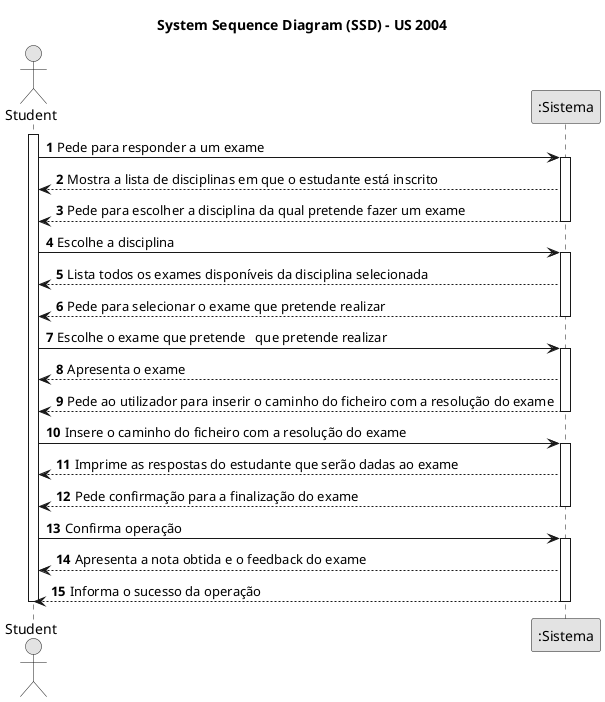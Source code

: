 @startuml
skinparam monochrome true
skinparam packageStyle rectangle
skinparam shadowing false

title System Sequence Diagram (SSD) - US 2004
autonumber

actor "Student" as Student
participant ":Sistema" as Sistema

activate Student

    Student -> Sistema : Pede para responder a um exame
    activate Sistema
        Sistema --> Student : Mostra a lista de disciplinas em que o estudante está inscrito
        Sistema --> Student : Pede para escolher a disciplina da qual pretende fazer um exame
    deactivate Sistema

    Student -> Sistema : Escolhe a disciplina
    activate Sistema
        Sistema --> Student : Lista todos os exames disponíveis da disciplina selecionada
        Sistema --> Student : Pede para selecionar o exame que pretende realizar
    deactivate Sistema

    Student -> Sistema : Escolhe o exame que pretende   que pretende realizar
    activate Sistema
        Sistema --> Student : Apresenta o exame
        Sistema --> Student : Pede ao utilizador para inserir o caminho do ficheiro com a resolução do exame
    deactivate Sistema

    Student -> Sistema : Insere o caminho do ficheiro com a resolução do exame
    activate Sistema
        Sistema --> Student : Imprime as respostas do estudante que serão dadas ao exame
        Sistema --> Student : Pede confirmação para a finalização do exame
    deactivate Sistema

    Student -> Sistema : Confirma operação
    activate Sistema
        Sistema --> Student : Apresenta a nota obtida e o feedback do exame
        Sistema --> Student : Informa o sucesso da operação
    deactivate Sistema

deactivate Student

@enduml